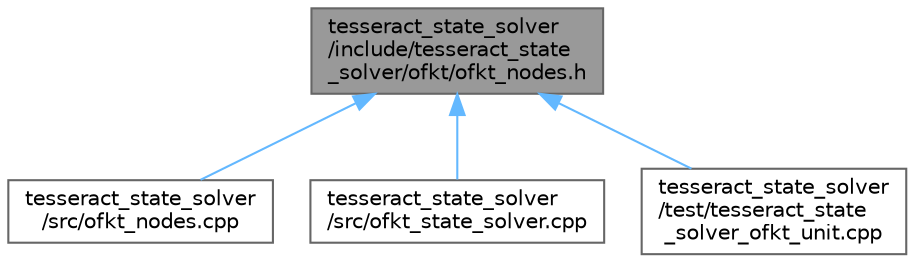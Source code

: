 digraph "tesseract_state_solver/include/tesseract_state_solver/ofkt/ofkt_nodes.h"
{
 // LATEX_PDF_SIZE
  bgcolor="transparent";
  edge [fontname=Helvetica,fontsize=10,labelfontname=Helvetica,labelfontsize=10];
  node [fontname=Helvetica,fontsize=10,shape=box,height=0.2,width=0.4];
  Node1 [label="tesseract_state_solver\l/include/tesseract_state\l_solver/ofkt/ofkt_nodes.h",height=0.2,width=0.4,color="gray40", fillcolor="grey60", style="filled", fontcolor="black",tooltip="A implementation of the Optimized Forward Kinematic Tree Nodes."];
  Node1 -> Node2 [dir="back",color="steelblue1",style="solid"];
  Node2 [label="tesseract_state_solver\l/src/ofkt_nodes.cpp",height=0.2,width=0.4,color="grey40", fillcolor="white", style="filled",URL="$d3/d6c/ofkt__nodes_8cpp.html",tooltip="A implementation of the Optimized Forward Kinematic Tree Nodes."];
  Node1 -> Node3 [dir="back",color="steelblue1",style="solid"];
  Node3 [label="tesseract_state_solver\l/src/ofkt_state_solver.cpp",height=0.2,width=0.4,color="grey40", fillcolor="white", style="filled",URL="$d3/d9a/ofkt__state__solver_8cpp.html",tooltip="A implementation of the Optimized Forward Kinematic Tree as a state solver."];
  Node1 -> Node4 [dir="back",color="steelblue1",style="solid"];
  Node4 [label="tesseract_state_solver\l/test/tesseract_state\l_solver_ofkt_unit.cpp",height=0.2,width=0.4,color="grey40", fillcolor="white", style="filled",URL="$da/d23/tesseract__state__solver__ofkt__unit_8cpp.html",tooltip=" "];
}
